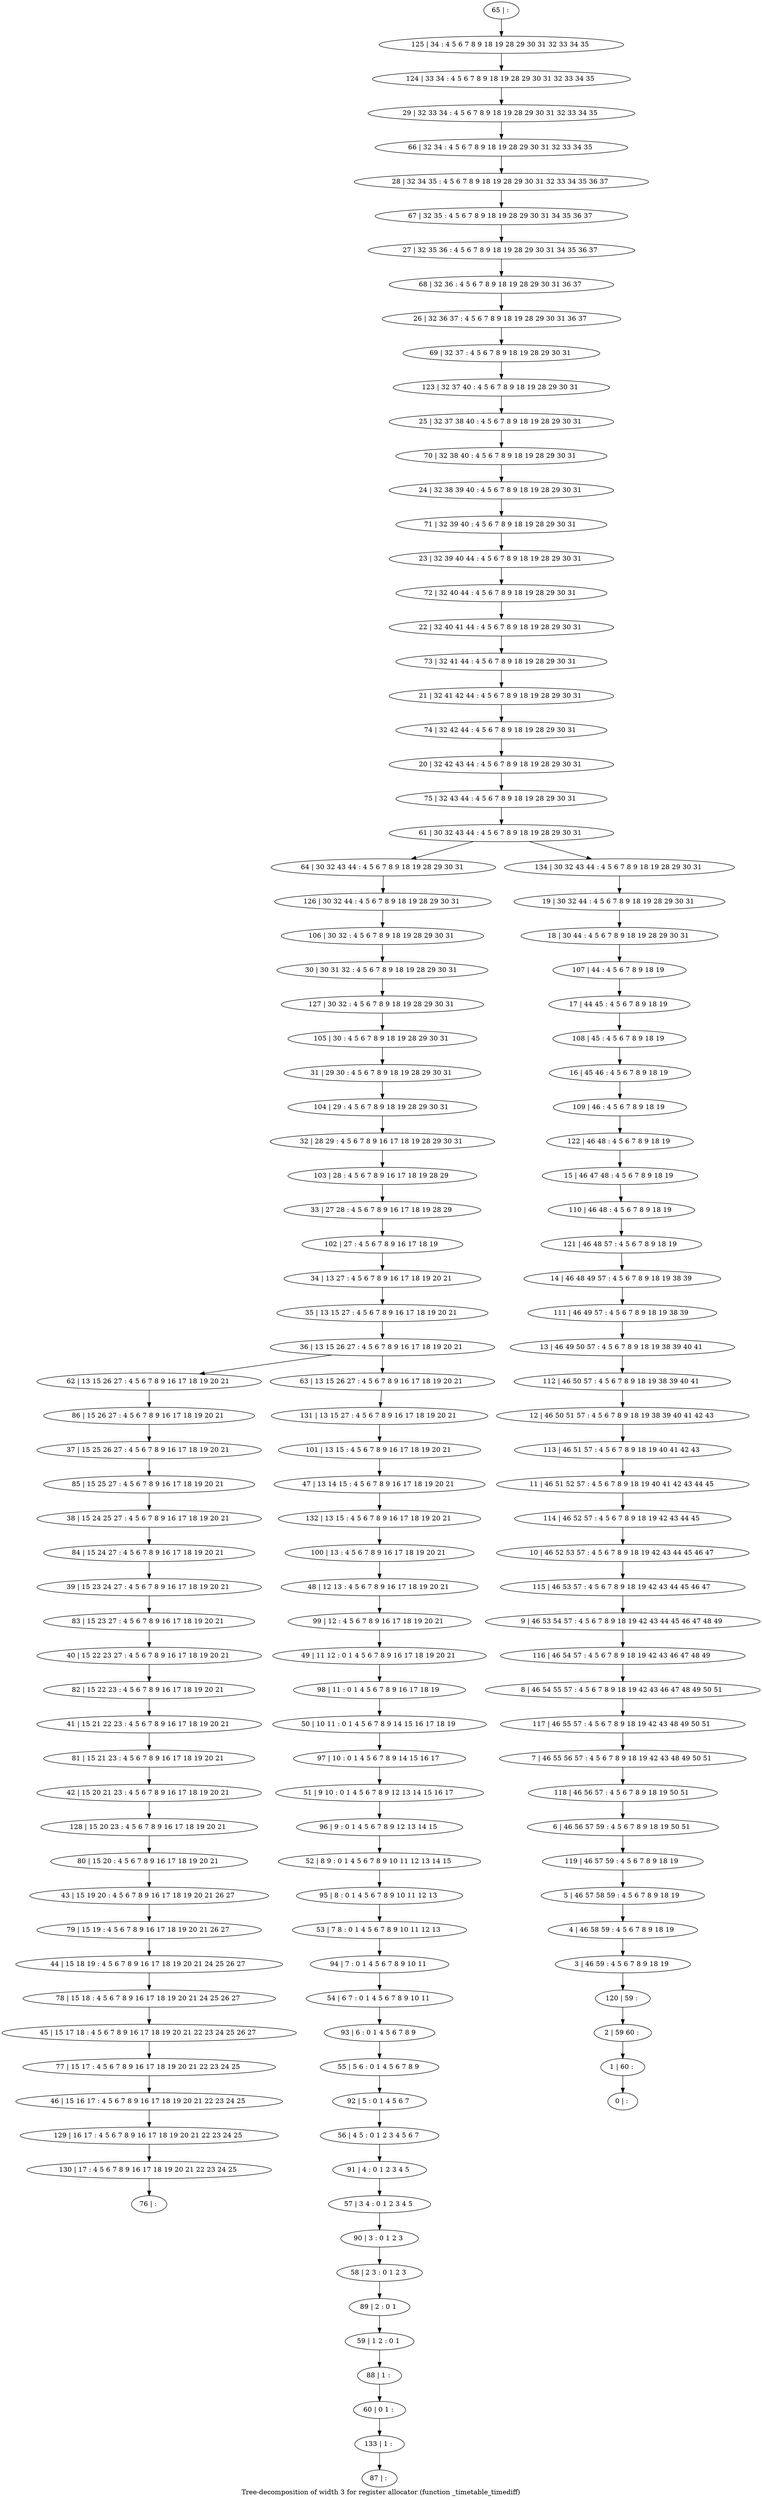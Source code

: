 digraph G {
graph [label="Tree-decomposition of width 3 for register allocator (function _timetable_timediff)"]
0[label="0 | : "];
1[label="1 | 60 : "];
2[label="2 | 59 60 : "];
3[label="3 | 46 59 : 4 5 6 7 8 9 18 19 "];
4[label="4 | 46 58 59 : 4 5 6 7 8 9 18 19 "];
5[label="5 | 46 57 58 59 : 4 5 6 7 8 9 18 19 "];
6[label="6 | 46 56 57 59 : 4 5 6 7 8 9 18 19 50 51 "];
7[label="7 | 46 55 56 57 : 4 5 6 7 8 9 18 19 42 43 48 49 50 51 "];
8[label="8 | 46 54 55 57 : 4 5 6 7 8 9 18 19 42 43 46 47 48 49 50 51 "];
9[label="9 | 46 53 54 57 : 4 5 6 7 8 9 18 19 42 43 44 45 46 47 48 49 "];
10[label="10 | 46 52 53 57 : 4 5 6 7 8 9 18 19 42 43 44 45 46 47 "];
11[label="11 | 46 51 52 57 : 4 5 6 7 8 9 18 19 40 41 42 43 44 45 "];
12[label="12 | 46 50 51 57 : 4 5 6 7 8 9 18 19 38 39 40 41 42 43 "];
13[label="13 | 46 49 50 57 : 4 5 6 7 8 9 18 19 38 39 40 41 "];
14[label="14 | 46 48 49 57 : 4 5 6 7 8 9 18 19 38 39 "];
15[label="15 | 46 47 48 : 4 5 6 7 8 9 18 19 "];
16[label="16 | 45 46 : 4 5 6 7 8 9 18 19 "];
17[label="17 | 44 45 : 4 5 6 7 8 9 18 19 "];
18[label="18 | 30 44 : 4 5 6 7 8 9 18 19 28 29 30 31 "];
19[label="19 | 30 32 44 : 4 5 6 7 8 9 18 19 28 29 30 31 "];
20[label="20 | 32 42 43 44 : 4 5 6 7 8 9 18 19 28 29 30 31 "];
21[label="21 | 32 41 42 44 : 4 5 6 7 8 9 18 19 28 29 30 31 "];
22[label="22 | 32 40 41 44 : 4 5 6 7 8 9 18 19 28 29 30 31 "];
23[label="23 | 32 39 40 44 : 4 5 6 7 8 9 18 19 28 29 30 31 "];
24[label="24 | 32 38 39 40 : 4 5 6 7 8 9 18 19 28 29 30 31 "];
25[label="25 | 32 37 38 40 : 4 5 6 7 8 9 18 19 28 29 30 31 "];
26[label="26 | 32 36 37 : 4 5 6 7 8 9 18 19 28 29 30 31 36 37 "];
27[label="27 | 32 35 36 : 4 5 6 7 8 9 18 19 28 29 30 31 34 35 36 37 "];
28[label="28 | 32 34 35 : 4 5 6 7 8 9 18 19 28 29 30 31 32 33 34 35 36 37 "];
29[label="29 | 32 33 34 : 4 5 6 7 8 9 18 19 28 29 30 31 32 33 34 35 "];
30[label="30 | 30 31 32 : 4 5 6 7 8 9 18 19 28 29 30 31 "];
31[label="31 | 29 30 : 4 5 6 7 8 9 18 19 28 29 30 31 "];
32[label="32 | 28 29 : 4 5 6 7 8 9 16 17 18 19 28 29 30 31 "];
33[label="33 | 27 28 : 4 5 6 7 8 9 16 17 18 19 28 29 "];
34[label="34 | 13 27 : 4 5 6 7 8 9 16 17 18 19 20 21 "];
35[label="35 | 13 15 27 : 4 5 6 7 8 9 16 17 18 19 20 21 "];
36[label="36 | 13 15 26 27 : 4 5 6 7 8 9 16 17 18 19 20 21 "];
37[label="37 | 15 25 26 27 : 4 5 6 7 8 9 16 17 18 19 20 21 "];
38[label="38 | 15 24 25 27 : 4 5 6 7 8 9 16 17 18 19 20 21 "];
39[label="39 | 15 23 24 27 : 4 5 6 7 8 9 16 17 18 19 20 21 "];
40[label="40 | 15 22 23 27 : 4 5 6 7 8 9 16 17 18 19 20 21 "];
41[label="41 | 15 21 22 23 : 4 5 6 7 8 9 16 17 18 19 20 21 "];
42[label="42 | 15 20 21 23 : 4 5 6 7 8 9 16 17 18 19 20 21 "];
43[label="43 | 15 19 20 : 4 5 6 7 8 9 16 17 18 19 20 21 26 27 "];
44[label="44 | 15 18 19 : 4 5 6 7 8 9 16 17 18 19 20 21 24 25 26 27 "];
45[label="45 | 15 17 18 : 4 5 6 7 8 9 16 17 18 19 20 21 22 23 24 25 26 27 "];
46[label="46 | 15 16 17 : 4 5 6 7 8 9 16 17 18 19 20 21 22 23 24 25 "];
47[label="47 | 13 14 15 : 4 5 6 7 8 9 16 17 18 19 20 21 "];
48[label="48 | 12 13 : 4 5 6 7 8 9 16 17 18 19 20 21 "];
49[label="49 | 11 12 : 0 1 4 5 6 7 8 9 16 17 18 19 20 21 "];
50[label="50 | 10 11 : 0 1 4 5 6 7 8 9 14 15 16 17 18 19 "];
51[label="51 | 9 10 : 0 1 4 5 6 7 8 9 12 13 14 15 16 17 "];
52[label="52 | 8 9 : 0 1 4 5 6 7 8 9 10 11 12 13 14 15 "];
53[label="53 | 7 8 : 0 1 4 5 6 7 8 9 10 11 12 13 "];
54[label="54 | 6 7 : 0 1 4 5 6 7 8 9 10 11 "];
55[label="55 | 5 6 : 0 1 4 5 6 7 8 9 "];
56[label="56 | 4 5 : 0 1 2 3 4 5 6 7 "];
57[label="57 | 3 4 : 0 1 2 3 4 5 "];
58[label="58 | 2 3 : 0 1 2 3 "];
59[label="59 | 1 2 : 0 1 "];
60[label="60 | 0 1 : "];
61[label="61 | 30 32 43 44 : 4 5 6 7 8 9 18 19 28 29 30 31 "];
62[label="62 | 13 15 26 27 : 4 5 6 7 8 9 16 17 18 19 20 21 "];
63[label="63 | 13 15 26 27 : 4 5 6 7 8 9 16 17 18 19 20 21 "];
64[label="64 | 30 32 43 44 : 4 5 6 7 8 9 18 19 28 29 30 31 "];
65[label="65 | : "];
66[label="66 | 32 34 : 4 5 6 7 8 9 18 19 28 29 30 31 32 33 34 35 "];
67[label="67 | 32 35 : 4 5 6 7 8 9 18 19 28 29 30 31 34 35 36 37 "];
68[label="68 | 32 36 : 4 5 6 7 8 9 18 19 28 29 30 31 36 37 "];
69[label="69 | 32 37 : 4 5 6 7 8 9 18 19 28 29 30 31 "];
70[label="70 | 32 38 40 : 4 5 6 7 8 9 18 19 28 29 30 31 "];
71[label="71 | 32 39 40 : 4 5 6 7 8 9 18 19 28 29 30 31 "];
72[label="72 | 32 40 44 : 4 5 6 7 8 9 18 19 28 29 30 31 "];
73[label="73 | 32 41 44 : 4 5 6 7 8 9 18 19 28 29 30 31 "];
74[label="74 | 32 42 44 : 4 5 6 7 8 9 18 19 28 29 30 31 "];
75[label="75 | 32 43 44 : 4 5 6 7 8 9 18 19 28 29 30 31 "];
76[label="76 | : "];
77[label="77 | 15 17 : 4 5 6 7 8 9 16 17 18 19 20 21 22 23 24 25 "];
78[label="78 | 15 18 : 4 5 6 7 8 9 16 17 18 19 20 21 24 25 26 27 "];
79[label="79 | 15 19 : 4 5 6 7 8 9 16 17 18 19 20 21 26 27 "];
80[label="80 | 15 20 : 4 5 6 7 8 9 16 17 18 19 20 21 "];
81[label="81 | 15 21 23 : 4 5 6 7 8 9 16 17 18 19 20 21 "];
82[label="82 | 15 22 23 : 4 5 6 7 8 9 16 17 18 19 20 21 "];
83[label="83 | 15 23 27 : 4 5 6 7 8 9 16 17 18 19 20 21 "];
84[label="84 | 15 24 27 : 4 5 6 7 8 9 16 17 18 19 20 21 "];
85[label="85 | 15 25 27 : 4 5 6 7 8 9 16 17 18 19 20 21 "];
86[label="86 | 15 26 27 : 4 5 6 7 8 9 16 17 18 19 20 21 "];
87[label="87 | : "];
88[label="88 | 1 : "];
89[label="89 | 2 : 0 1 "];
90[label="90 | 3 : 0 1 2 3 "];
91[label="91 | 4 : 0 1 2 3 4 5 "];
92[label="92 | 5 : 0 1 4 5 6 7 "];
93[label="93 | 6 : 0 1 4 5 6 7 8 9 "];
94[label="94 | 7 : 0 1 4 5 6 7 8 9 10 11 "];
95[label="95 | 8 : 0 1 4 5 6 7 8 9 10 11 12 13 "];
96[label="96 | 9 : 0 1 4 5 6 7 8 9 12 13 14 15 "];
97[label="97 | 10 : 0 1 4 5 6 7 8 9 14 15 16 17 "];
98[label="98 | 11 : 0 1 4 5 6 7 8 9 16 17 18 19 "];
99[label="99 | 12 : 4 5 6 7 8 9 16 17 18 19 20 21 "];
100[label="100 | 13 : 4 5 6 7 8 9 16 17 18 19 20 21 "];
101[label="101 | 13 15 : 4 5 6 7 8 9 16 17 18 19 20 21 "];
102[label="102 | 27 : 4 5 6 7 8 9 16 17 18 19 "];
103[label="103 | 28 : 4 5 6 7 8 9 16 17 18 19 28 29 "];
104[label="104 | 29 : 4 5 6 7 8 9 18 19 28 29 30 31 "];
105[label="105 | 30 : 4 5 6 7 8 9 18 19 28 29 30 31 "];
106[label="106 | 30 32 : 4 5 6 7 8 9 18 19 28 29 30 31 "];
107[label="107 | 44 : 4 5 6 7 8 9 18 19 "];
108[label="108 | 45 : 4 5 6 7 8 9 18 19 "];
109[label="109 | 46 : 4 5 6 7 8 9 18 19 "];
110[label="110 | 46 48 : 4 5 6 7 8 9 18 19 "];
111[label="111 | 46 49 57 : 4 5 6 7 8 9 18 19 38 39 "];
112[label="112 | 46 50 57 : 4 5 6 7 8 9 18 19 38 39 40 41 "];
113[label="113 | 46 51 57 : 4 5 6 7 8 9 18 19 40 41 42 43 "];
114[label="114 | 46 52 57 : 4 5 6 7 8 9 18 19 42 43 44 45 "];
115[label="115 | 46 53 57 : 4 5 6 7 8 9 18 19 42 43 44 45 46 47 "];
116[label="116 | 46 54 57 : 4 5 6 7 8 9 18 19 42 43 46 47 48 49 "];
117[label="117 | 46 55 57 : 4 5 6 7 8 9 18 19 42 43 48 49 50 51 "];
118[label="118 | 46 56 57 : 4 5 6 7 8 9 18 19 50 51 "];
119[label="119 | 46 57 59 : 4 5 6 7 8 9 18 19 "];
120[label="120 | 59 : "];
121[label="121 | 46 48 57 : 4 5 6 7 8 9 18 19 "];
122[label="122 | 46 48 : 4 5 6 7 8 9 18 19 "];
123[label="123 | 32 37 40 : 4 5 6 7 8 9 18 19 28 29 30 31 "];
124[label="124 | 33 34 : 4 5 6 7 8 9 18 19 28 29 30 31 32 33 34 35 "];
125[label="125 | 34 : 4 5 6 7 8 9 18 19 28 29 30 31 32 33 34 35 "];
126[label="126 | 30 32 44 : 4 5 6 7 8 9 18 19 28 29 30 31 "];
127[label="127 | 30 32 : 4 5 6 7 8 9 18 19 28 29 30 31 "];
128[label="128 | 15 20 23 : 4 5 6 7 8 9 16 17 18 19 20 21 "];
129[label="129 | 16 17 : 4 5 6 7 8 9 16 17 18 19 20 21 22 23 24 25 "];
130[label="130 | 17 : 4 5 6 7 8 9 16 17 18 19 20 21 22 23 24 25 "];
131[label="131 | 13 15 27 : 4 5 6 7 8 9 16 17 18 19 20 21 "];
132[label="132 | 13 15 : 4 5 6 7 8 9 16 17 18 19 20 21 "];
133[label="133 | 1 : "];
134[label="134 | 30 32 43 44 : 4 5 6 7 8 9 18 19 28 29 30 31 "];
34->35 ;
35->36 ;
36->62 ;
36->63 ;
77->46 ;
45->77 ;
78->45 ;
44->78 ;
79->44 ;
43->79 ;
80->43 ;
81->42 ;
41->81 ;
82->41 ;
40->82 ;
83->40 ;
39->83 ;
84->39 ;
38->84 ;
85->38 ;
37->85 ;
86->37 ;
62->86 ;
88->60 ;
59->88 ;
89->59 ;
58->89 ;
90->58 ;
57->90 ;
91->57 ;
56->91 ;
92->56 ;
55->92 ;
93->55 ;
54->93 ;
94->54 ;
53->94 ;
95->53 ;
52->95 ;
96->52 ;
51->96 ;
97->51 ;
50->97 ;
98->50 ;
49->98 ;
99->49 ;
48->99 ;
100->48 ;
101->47 ;
102->34 ;
33->102 ;
103->33 ;
32->103 ;
104->32 ;
31->104 ;
105->31 ;
106->30 ;
126->106 ;
64->126 ;
127->105 ;
30->127 ;
128->80 ;
42->128 ;
46->129 ;
130->76 ;
129->130 ;
131->101 ;
63->131 ;
132->100 ;
47->132 ;
133->87 ;
60->133 ;
65->125 ;
125->124 ;
124->29 ;
29->66 ;
66->28 ;
28->67 ;
67->27 ;
27->68 ;
68->26 ;
26->69 ;
69->123 ;
123->25 ;
25->70 ;
70->24 ;
24->71 ;
71->23 ;
23->72 ;
72->22 ;
22->73 ;
73->21 ;
21->74 ;
74->20 ;
20->75 ;
75->61 ;
19->18 ;
18->107 ;
107->17 ;
17->108 ;
108->16 ;
16->109 ;
109->122 ;
122->15 ;
15->110 ;
110->121 ;
121->14 ;
14->111 ;
111->13 ;
13->112 ;
112->12 ;
12->113 ;
113->11 ;
11->114 ;
114->10 ;
10->115 ;
115->9 ;
9->116 ;
116->8 ;
8->117 ;
117->7 ;
7->118 ;
118->6 ;
6->119 ;
119->5 ;
5->4 ;
4->3 ;
3->120 ;
120->2 ;
2->1 ;
1->0 ;
134->19 ;
61->64 ;
61->134 ;
}
